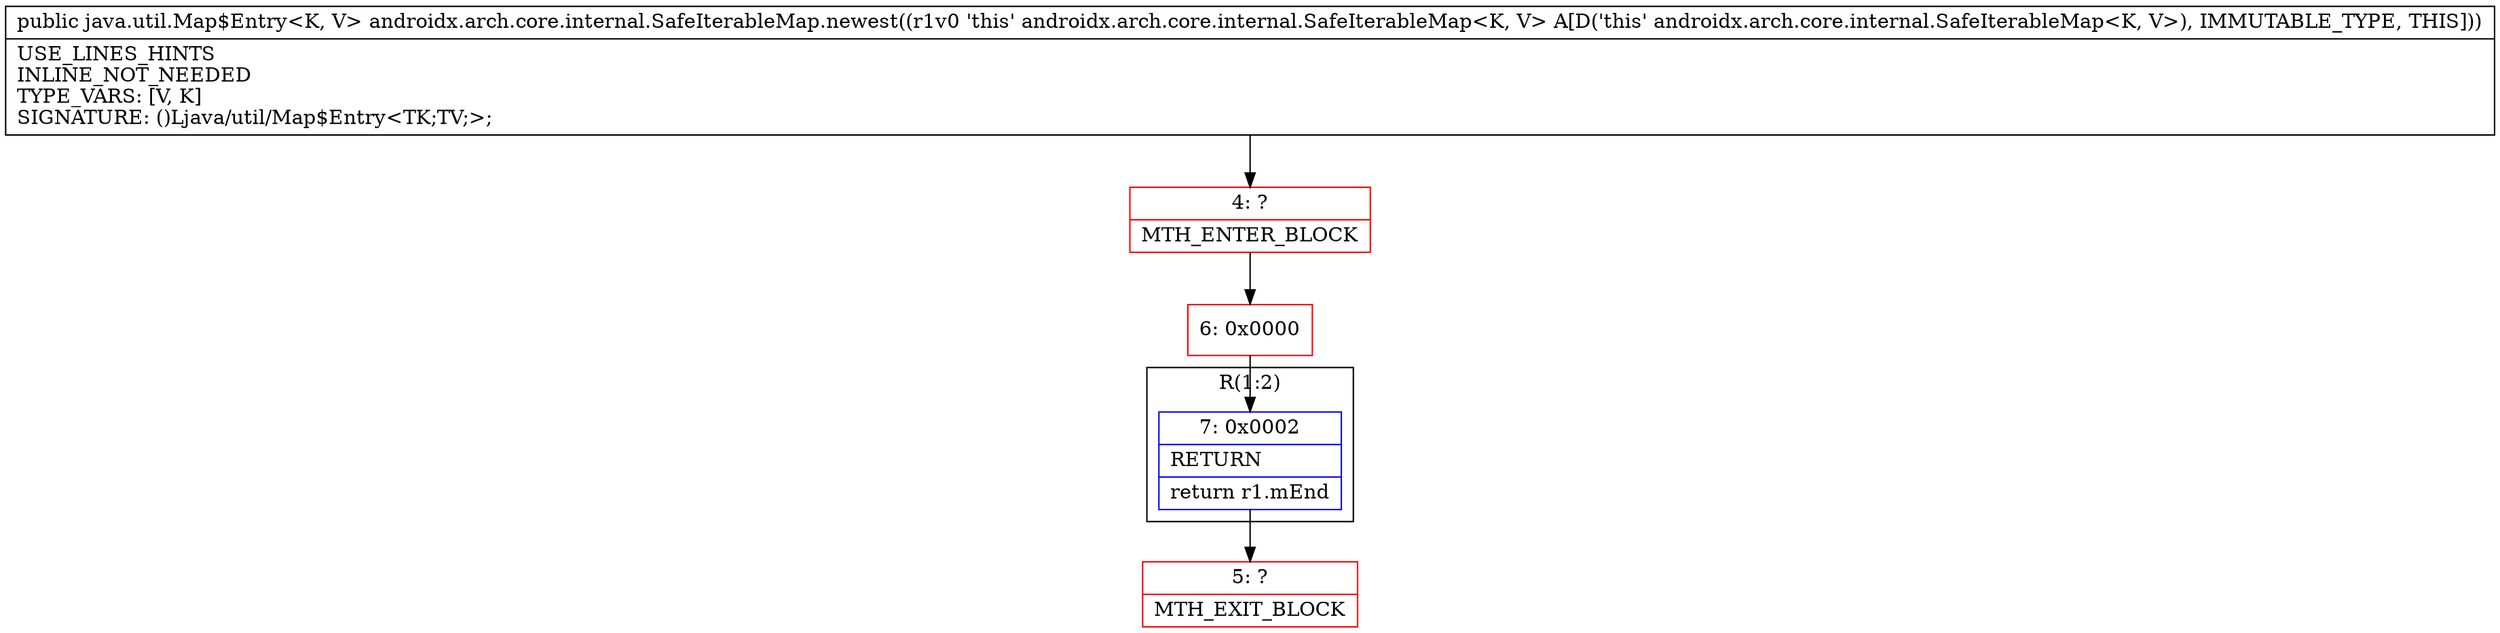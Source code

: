 digraph "CFG forandroidx.arch.core.internal.SafeIterableMap.newest()Ljava\/util\/Map$Entry;" {
subgraph cluster_Region_1287926497 {
label = "R(1:2)";
node [shape=record,color=blue];
Node_7 [shape=record,label="{7\:\ 0x0002|RETURN\l|return r1.mEnd\l}"];
}
Node_4 [shape=record,color=red,label="{4\:\ ?|MTH_ENTER_BLOCK\l}"];
Node_6 [shape=record,color=red,label="{6\:\ 0x0000}"];
Node_5 [shape=record,color=red,label="{5\:\ ?|MTH_EXIT_BLOCK\l}"];
MethodNode[shape=record,label="{public java.util.Map$Entry\<K, V\> androidx.arch.core.internal.SafeIterableMap.newest((r1v0 'this' androidx.arch.core.internal.SafeIterableMap\<K, V\> A[D('this' androidx.arch.core.internal.SafeIterableMap\<K, V\>), IMMUTABLE_TYPE, THIS]))  | USE_LINES_HINTS\lINLINE_NOT_NEEDED\lTYPE_VARS: [V, K]\lSIGNATURE: ()Ljava\/util\/Map$Entry\<TK;TV;\>;\l}"];
MethodNode -> Node_4;Node_7 -> Node_5;
Node_4 -> Node_6;
Node_6 -> Node_7;
}

